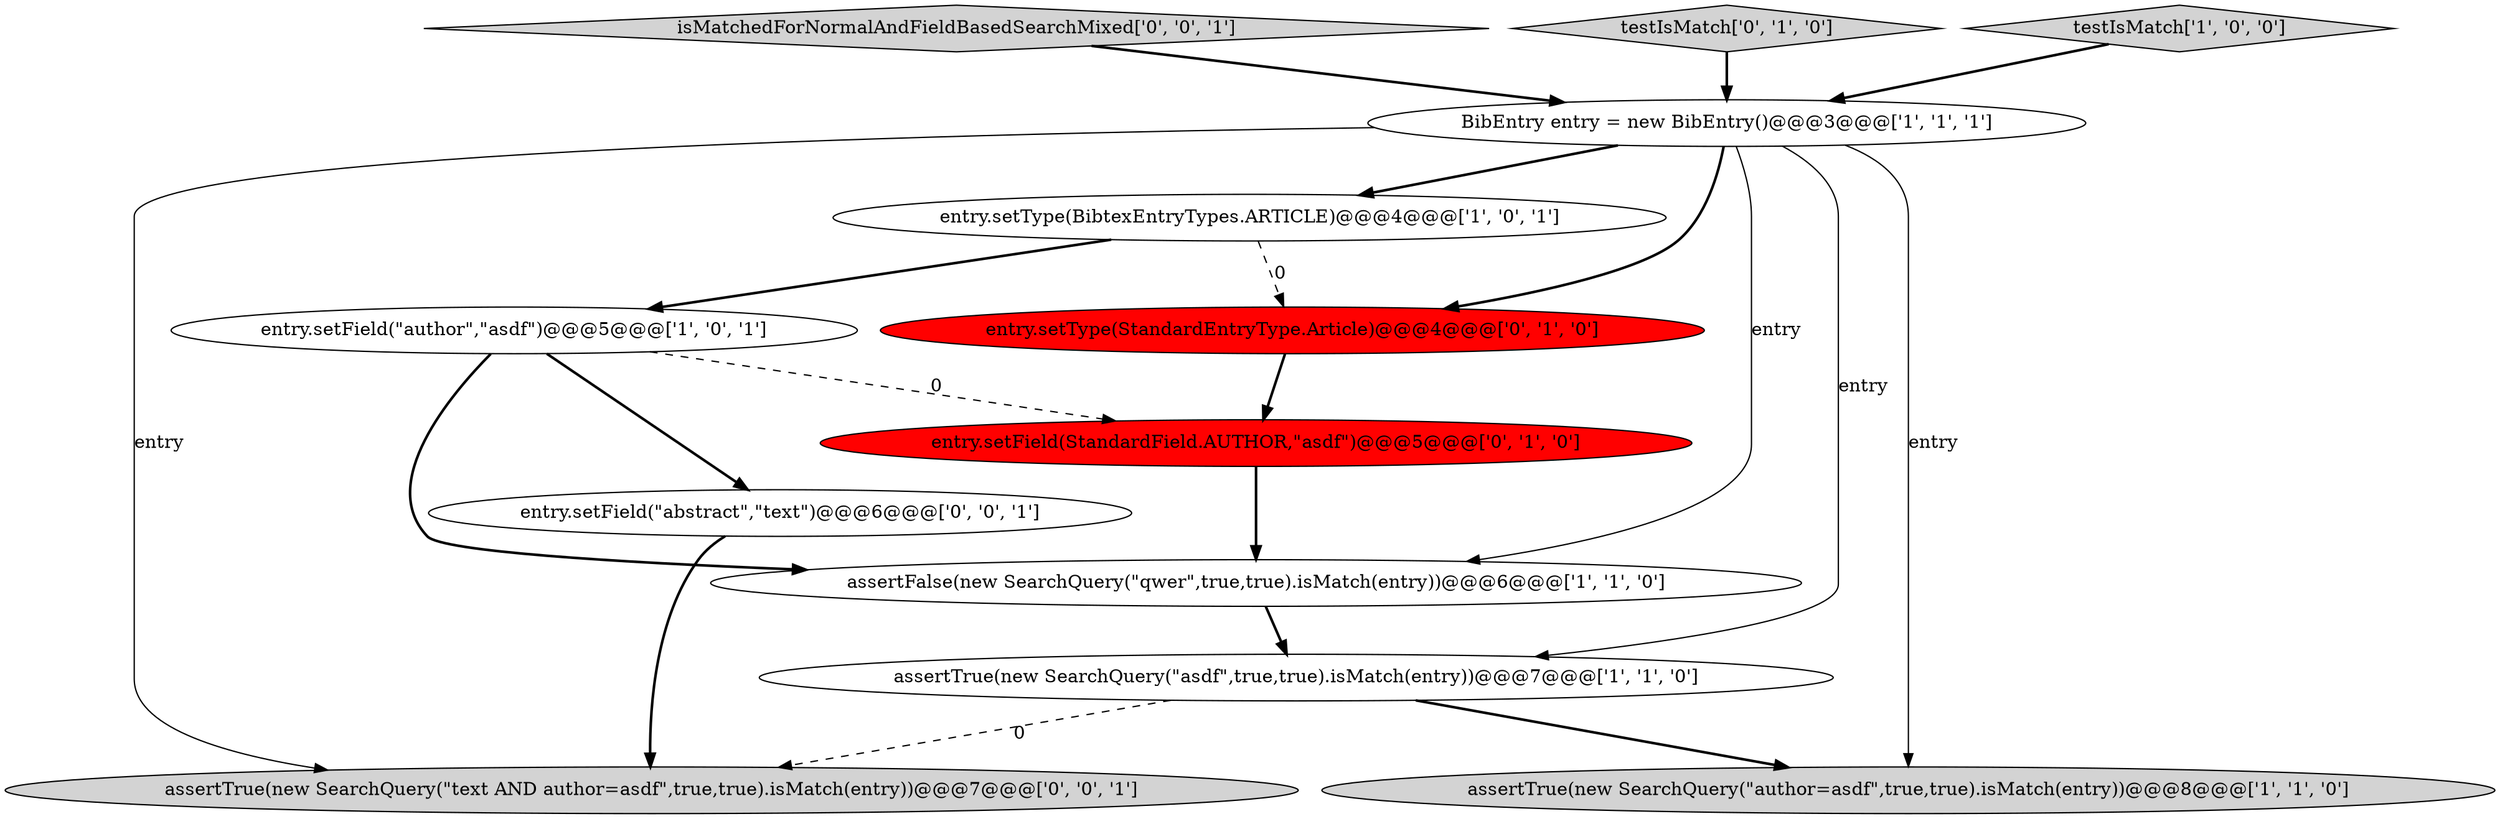 digraph {
2 [style = filled, label = "assertFalse(new SearchQuery(\"qwer\",true,true).isMatch(entry))@@@6@@@['1', '1', '0']", fillcolor = white, shape = ellipse image = "AAA0AAABBB1BBB"];
9 [style = filled, label = "entry.setField(StandardField.AUTHOR,\"asdf\")@@@5@@@['0', '1', '0']", fillcolor = red, shape = ellipse image = "AAA1AAABBB2BBB"];
10 [style = filled, label = "entry.setField(\"abstract\",\"text\")@@@6@@@['0', '0', '1']", fillcolor = white, shape = ellipse image = "AAA0AAABBB3BBB"];
11 [style = filled, label = "isMatchedForNormalAndFieldBasedSearchMixed['0', '0', '1']", fillcolor = lightgray, shape = diamond image = "AAA0AAABBB3BBB"];
12 [style = filled, label = "assertTrue(new SearchQuery(\"text AND author=asdf\",true,true).isMatch(entry))@@@7@@@['0', '0', '1']", fillcolor = lightgray, shape = ellipse image = "AAA0AAABBB3BBB"];
3 [style = filled, label = "entry.setType(BibtexEntryTypes.ARTICLE)@@@4@@@['1', '0', '1']", fillcolor = white, shape = ellipse image = "AAA0AAABBB1BBB"];
7 [style = filled, label = "testIsMatch['0', '1', '0']", fillcolor = lightgray, shape = diamond image = "AAA0AAABBB2BBB"];
0 [style = filled, label = "assertTrue(new SearchQuery(\"asdf\",true,true).isMatch(entry))@@@7@@@['1', '1', '0']", fillcolor = white, shape = ellipse image = "AAA0AAABBB1BBB"];
8 [style = filled, label = "entry.setType(StandardEntryType.Article)@@@4@@@['0', '1', '0']", fillcolor = red, shape = ellipse image = "AAA1AAABBB2BBB"];
4 [style = filled, label = "assertTrue(new SearchQuery(\"author=asdf\",true,true).isMatch(entry))@@@8@@@['1', '1', '0']", fillcolor = lightgray, shape = ellipse image = "AAA0AAABBB1BBB"];
1 [style = filled, label = "testIsMatch['1', '0', '0']", fillcolor = lightgray, shape = diamond image = "AAA0AAABBB1BBB"];
6 [style = filled, label = "BibEntry entry = new BibEntry()@@@3@@@['1', '1', '1']", fillcolor = white, shape = ellipse image = "AAA0AAABBB1BBB"];
5 [style = filled, label = "entry.setField(\"author\",\"asdf\")@@@5@@@['1', '0', '1']", fillcolor = white, shape = ellipse image = "AAA0AAABBB1BBB"];
3->8 [style = dashed, label="0"];
6->3 [style = bold, label=""];
5->10 [style = bold, label=""];
6->0 [style = solid, label="entry"];
5->2 [style = bold, label=""];
3->5 [style = bold, label=""];
2->0 [style = bold, label=""];
1->6 [style = bold, label=""];
7->6 [style = bold, label=""];
6->2 [style = solid, label="entry"];
6->4 [style = solid, label="entry"];
6->12 [style = solid, label="entry"];
5->9 [style = dashed, label="0"];
0->12 [style = dashed, label="0"];
0->4 [style = bold, label=""];
9->2 [style = bold, label=""];
10->12 [style = bold, label=""];
6->8 [style = bold, label=""];
11->6 [style = bold, label=""];
8->9 [style = bold, label=""];
}
